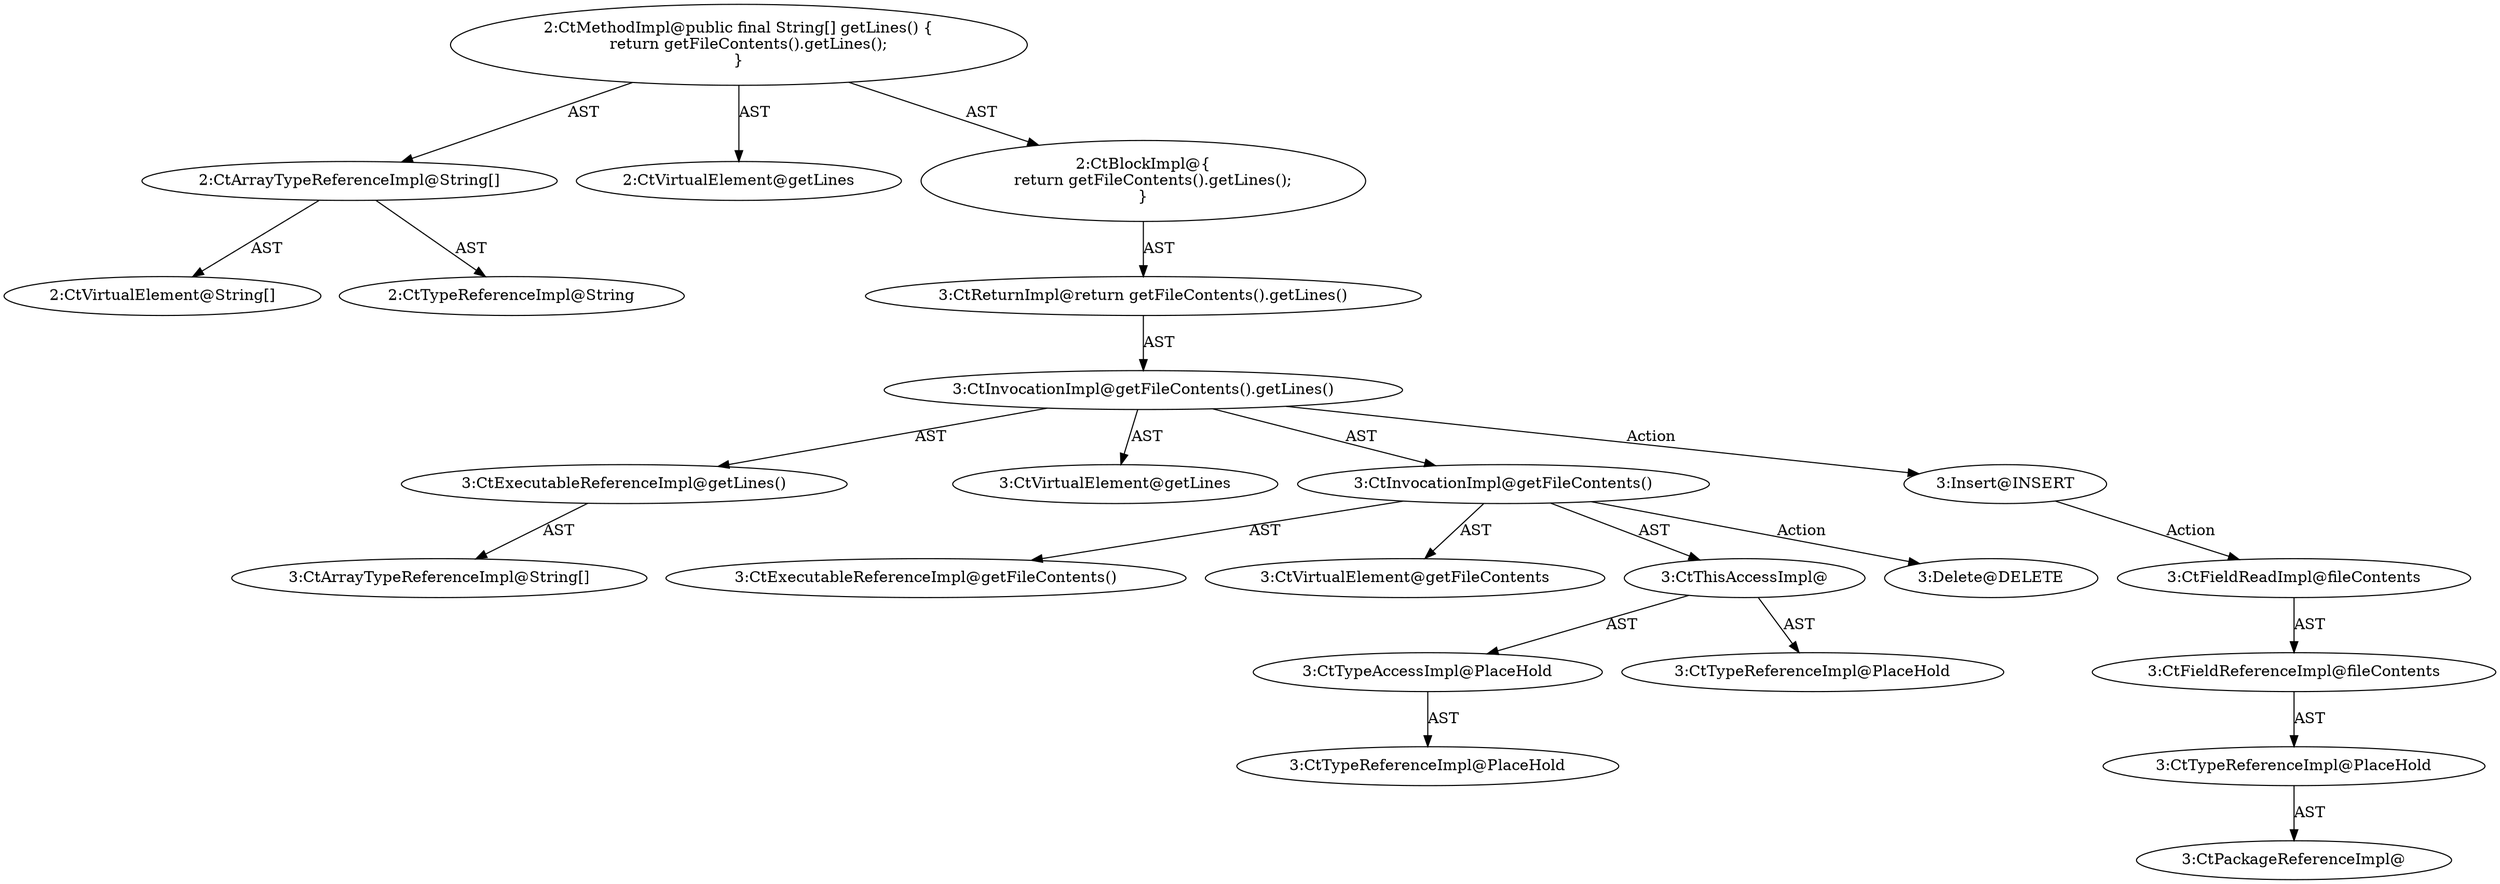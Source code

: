 digraph "getLines#?" {
0 [label="2:CtVirtualElement@String[]" shape=ellipse]
1 [label="2:CtArrayTypeReferenceImpl@String[]" shape=ellipse]
2 [label="2:CtTypeReferenceImpl@String" shape=ellipse]
3 [label="2:CtVirtualElement@getLines" shape=ellipse]
4 [label="3:CtExecutableReferenceImpl@getLines()" shape=ellipse]
5 [label="3:CtArrayTypeReferenceImpl@String[]" shape=ellipse]
6 [label="3:CtVirtualElement@getLines" shape=ellipse]
7 [label="3:CtExecutableReferenceImpl@getFileContents()" shape=ellipse]
8 [label="3:CtVirtualElement@getFileContents" shape=ellipse]
9 [label="3:CtTypeAccessImpl@PlaceHold" shape=ellipse]
10 [label="3:CtTypeReferenceImpl@PlaceHold" shape=ellipse]
11 [label="3:CtThisAccessImpl@" shape=ellipse]
12 [label="3:CtTypeReferenceImpl@PlaceHold" shape=ellipse]
13 [label="3:CtInvocationImpl@getFileContents()" shape=ellipse]
14 [label="3:CtInvocationImpl@getFileContents().getLines()" shape=ellipse]
15 [label="3:CtReturnImpl@return getFileContents().getLines()" shape=ellipse]
16 [label="2:CtBlockImpl@\{
    return getFileContents().getLines();
\}" shape=ellipse]
17 [label="2:CtMethodImpl@public final String[] getLines() \{
    return getFileContents().getLines();
\}" shape=ellipse]
18 [label="3:Delete@DELETE" shape=ellipse]
19 [label="3:Insert@INSERT" shape=ellipse]
20 [label="3:CtPackageReferenceImpl@" shape=ellipse]
21 [label="3:CtTypeReferenceImpl@PlaceHold" shape=ellipse]
22 [label="3:CtFieldReferenceImpl@fileContents" shape=ellipse]
23 [label="3:CtFieldReadImpl@fileContents" shape=ellipse]
1 -> 0 [label="AST"];
1 -> 2 [label="AST"];
4 -> 5 [label="AST"];
9 -> 10 [label="AST"];
11 -> 12 [label="AST"];
11 -> 9 [label="AST"];
13 -> 8 [label="AST"];
13 -> 11 [label="AST"];
13 -> 7 [label="AST"];
13 -> 18 [label="Action"];
14 -> 6 [label="AST"];
14 -> 13 [label="AST"];
14 -> 4 [label="AST"];
14 -> 19 [label="Action"];
15 -> 14 [label="AST"];
16 -> 15 [label="AST"];
17 -> 3 [label="AST"];
17 -> 1 [label="AST"];
17 -> 16 [label="AST"];
19 -> 23 [label="Action"];
21 -> 20 [label="AST"];
22 -> 21 [label="AST"];
23 -> 22 [label="AST"];
}
